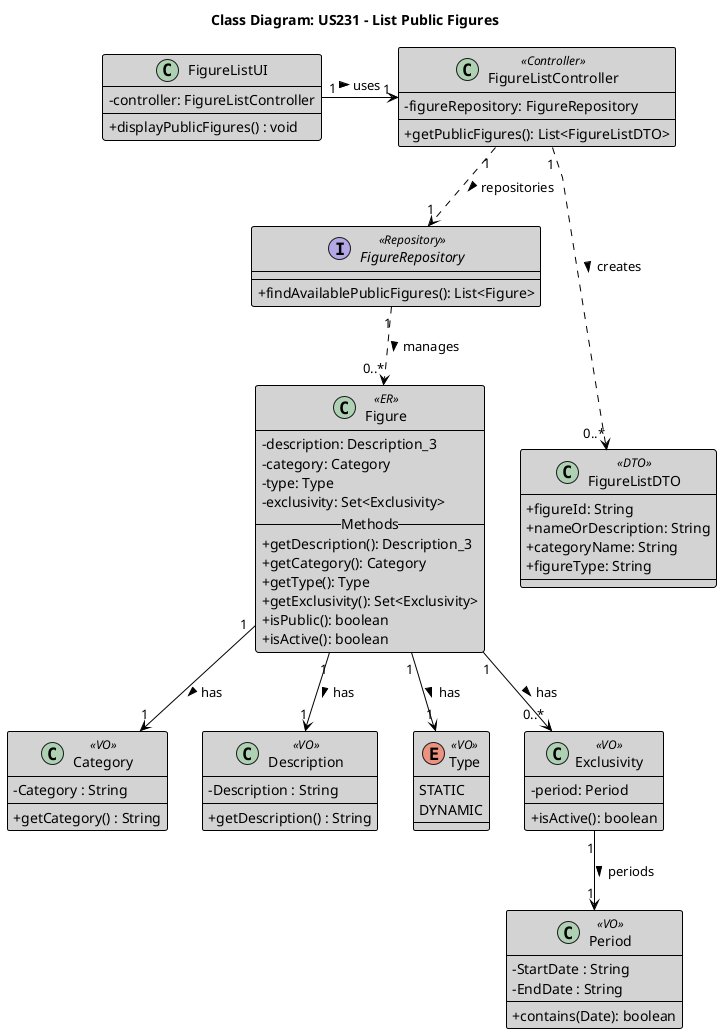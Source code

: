 @startuml
title Class Diagram: US231 - List Public Figures


skinparam packageStyle rectangle
skinparam shadowing false
skinparam linetype polyline

skinparam classAttributeIconSize 0

skinparam class {
    BackgroundColor LightGrey
    ArrowColor Black
    BorderColor Black
    BorderThickness 1
}
skinparam note {
    BackgroundColor LightYellow
    BorderColor Gray
}
skinparam enum {
     BackgroundColor LightGoldenrodYellow
     BorderColor OrangeRed
}


class FigureListUI {
    - controller: FigureListController
    + displayPublicFigures() : void
}

class FigureListController <<Controller>> {
    - figureRepository: FigureRepository
    + getPublicFigures(): List<FigureListDTO>
}

interface FigureRepository <<Repository>> {
    + findAvailablePublicFigures(): List<Figure>
}


class Figure <<ER>> {
    - description: Description_3
    - category: Category
    - type: Type
    - exclusivity: Set<Exclusivity>
    -- Methods --
    + getDescription(): Description_3
    + getCategory(): Category
    + getType(): Type
    + getExclusivity(): Set<Exclusivity>
    + isPublic(): boolean
    + isActive(): boolean
}

class Category <<VO>> {
    - Category : String
    + getCategory() : String
}

class Description <<VO>> {
    - Description : String
    + getDescription() : String
}

enum Type <<VO>> {
     STATIC
     DYNAMIC
}

class Exclusivity <<VO>> {
    - period: Period
    + isActive(): boolean
}

class Period <<VO>> {
    - StartDate : String
    - EndDate : String
    + contains(Date): boolean
}

class FigureListDTO <<DTO>> {
    + figureId: String
    + nameOrDescription: String
    + categoryName: String
    + figureType: String
}


' --- Relationships with Cardinalities ---
FigureListUI "1" -> "1" FigureListController : uses >
FigureListController "1" ..> "1" FigureRepository : repositories >
FigureListController "1" ...> "0..*" FigureListDTO : creates >
FigureRepository "1" ..> "0..*" Figure : manages >

Figure "1" --> "1" Description : has >
Figure "1" --> "1" Category : has >
Figure "1" --> "1" Type : has >
Figure "1" --> "0..*" Exclusivity : has >
Exclusivity "1" --> "1" Period : periods >



@enduml